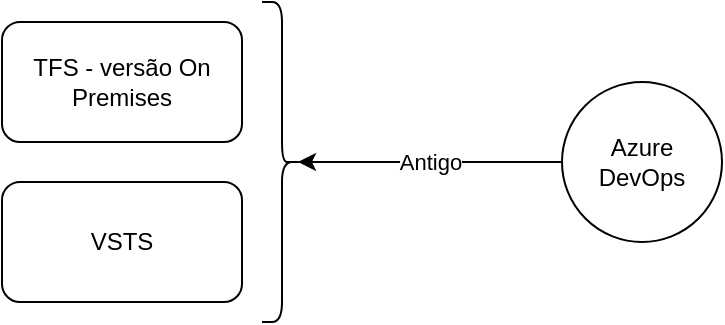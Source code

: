 <mxfile version="13.9.9" type="github">
  <diagram id="0l9iCU2n51F14So56S5U" name="Page-1">
    <mxGraphModel dx="1022" dy="449" grid="1" gridSize="10" guides="1" tooltips="1" connect="1" arrows="1" fold="1" page="1" pageScale="1" pageWidth="827" pageHeight="1169" math="0" shadow="0">
      <root>
        <mxCell id="0" />
        <mxCell id="1" parent="0" />
        <mxCell id="TAeenijPzfRU9d3aUyMh-1" value="Azure DevOps" style="ellipse;whiteSpace=wrap;html=1;aspect=fixed;" vertex="1" parent="1">
          <mxGeometry x="350" y="130" width="80" height="80" as="geometry" />
        </mxCell>
        <mxCell id="TAeenijPzfRU9d3aUyMh-2" value="VSTS" style="rounded=1;whiteSpace=wrap;html=1;" vertex="1" parent="1">
          <mxGeometry x="70" y="180" width="120" height="60" as="geometry" />
        </mxCell>
        <mxCell id="TAeenijPzfRU9d3aUyMh-3" value="TFS - versão On Premises" style="rounded=1;whiteSpace=wrap;html=1;" vertex="1" parent="1">
          <mxGeometry x="70" y="100" width="120" height="60" as="geometry" />
        </mxCell>
        <mxCell id="TAeenijPzfRU9d3aUyMh-6" value="" style="shape=curlyBracket;whiteSpace=wrap;html=1;rounded=1;rotation=-180;size=0.5;" vertex="1" parent="1">
          <mxGeometry x="200" y="90" width="20" height="160" as="geometry" />
        </mxCell>
        <mxCell id="TAeenijPzfRU9d3aUyMh-7" value="" style="endArrow=classic;html=1;entryX=0.1;entryY=0.5;entryDx=0;entryDy=0;entryPerimeter=0;exitX=0;exitY=0.5;exitDx=0;exitDy=0;" edge="1" parent="1" source="TAeenijPzfRU9d3aUyMh-1">
          <mxGeometry relative="1" as="geometry">
            <mxPoint x="350" y="180" as="sourcePoint" />
            <mxPoint x="218" y="170" as="targetPoint" />
            <Array as="points">
              <mxPoint x="290" y="170" />
            </Array>
          </mxGeometry>
        </mxCell>
        <mxCell id="TAeenijPzfRU9d3aUyMh-8" value="Antigo" style="edgeLabel;resizable=0;html=1;align=center;verticalAlign=middle;" connectable="0" vertex="1" parent="TAeenijPzfRU9d3aUyMh-7">
          <mxGeometry relative="1" as="geometry" />
        </mxCell>
      </root>
    </mxGraphModel>
  </diagram>
</mxfile>
